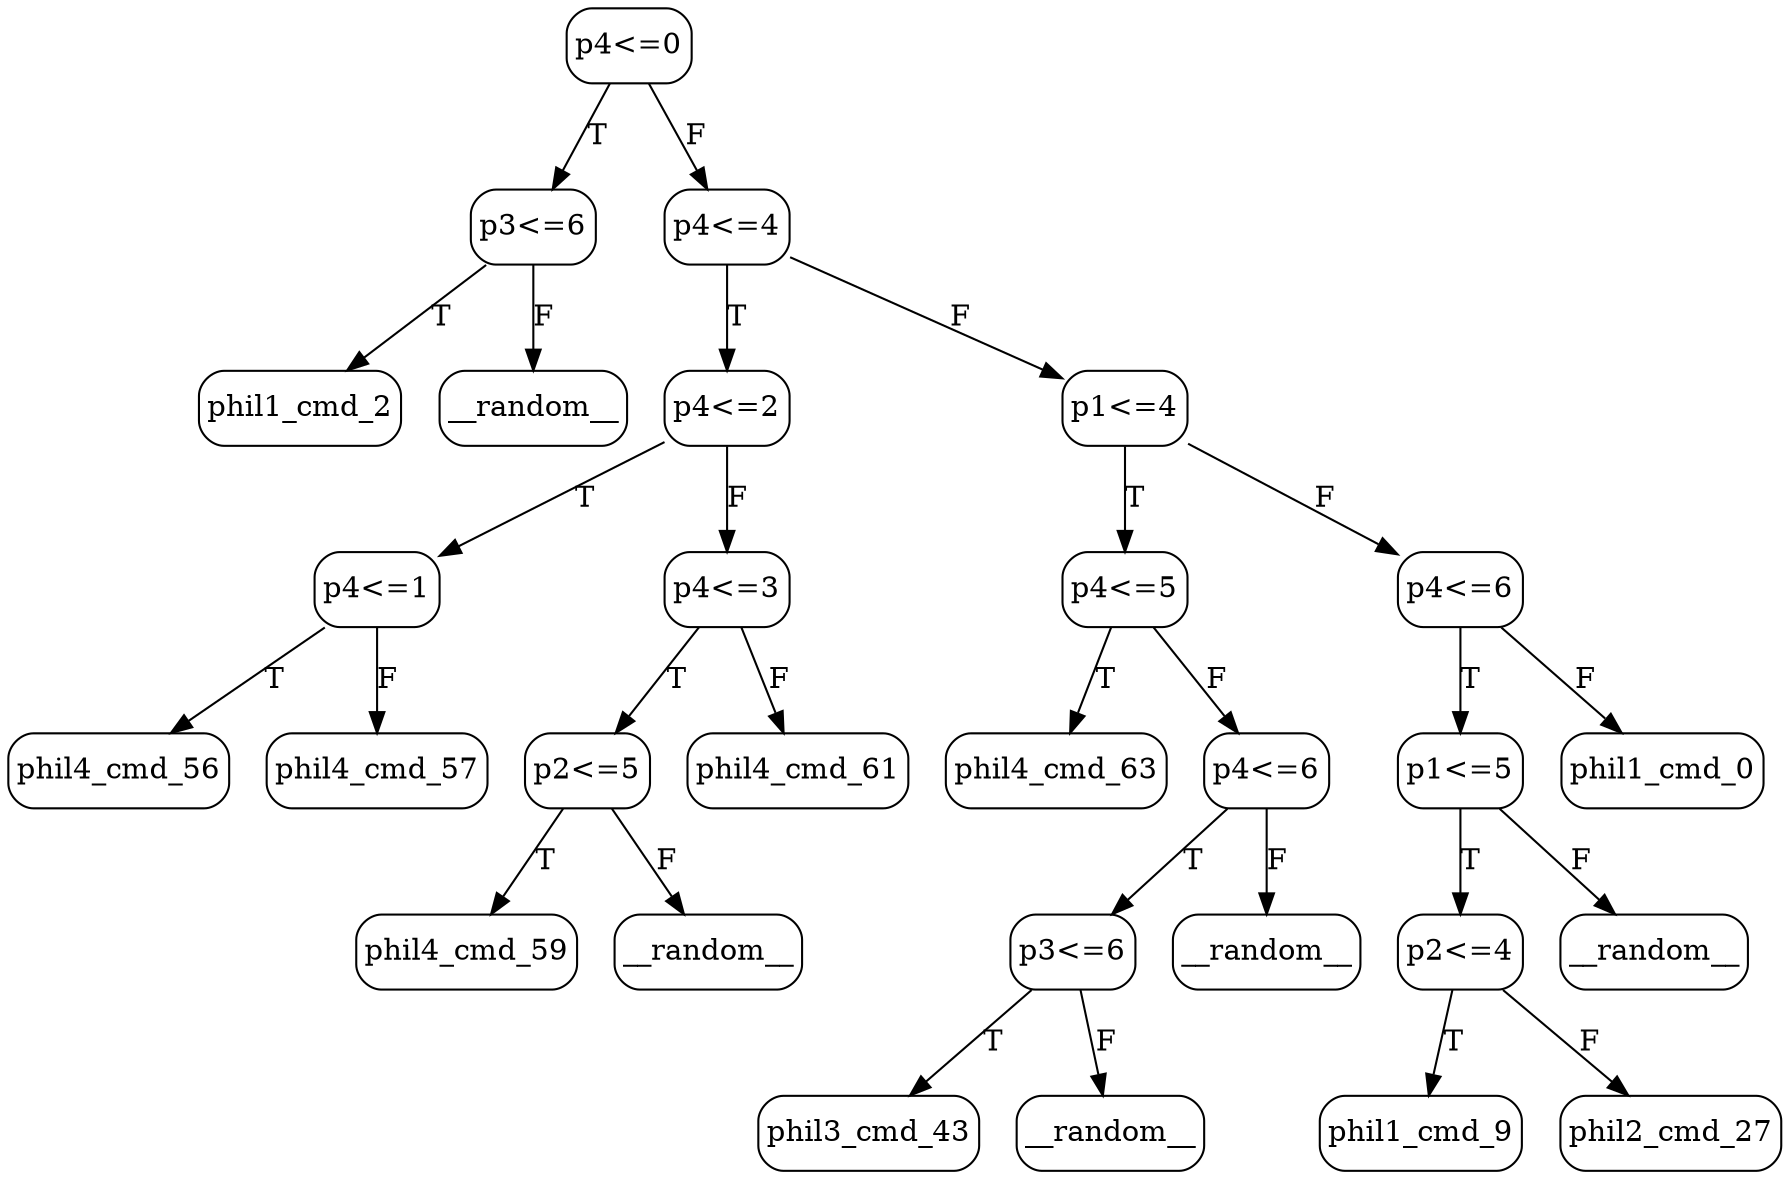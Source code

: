 // decision tree
digraph {
	4 [label=phil1_cmd_2 margin="0.05,0.05" shape=box style=rounded]
	11 [label=__random__ margin="0.05,0.05" shape=box style=rounded]
	1 [label="p3<=6" margin="0.05,0.05" shape=box style=rounded]
	1 -> 4 [label=T]
	1 -> 11 [label=F]
	68 [label=phil4_cmd_56 margin="0.05,0.05" shape=box style=rounded]
	71 [label=phil4_cmd_57 margin="0.05,0.05" shape=box style=rounded]
	66 [label="p4<=1" margin="0.05,0.05" shape=box style=rounded]
	66 -> 68 [label=T]
	66 -> 71 [label=F]
	84 [label=phil4_cmd_59 margin="0.05,0.05" shape=box style=rounded]
	85 [label=__random__ margin="0.05,0.05" shape=box style=rounded]
	83 [label="p2<=5" margin="0.05,0.05" shape=box style=rounded]
	83 -> 84 [label=T]
	83 -> 85 [label=F]
	86 [label=phil4_cmd_61 margin="0.05,0.05" shape=box style=rounded]
	81 [label="p4<=3" margin="0.05,0.05" shape=box style=rounded]
	81 -> 83 [label=T]
	81 -> 86 [label=F]
	65 [label="p4<=2" margin="0.05,0.05" shape=box style=rounded]
	65 -> 66 [label=T]
	65 -> 81 [label=F]
	98 [label=phil4_cmd_63 margin="0.05,0.05" shape=box style=rounded]
	107 [label=phil3_cmd_43 margin="0.05,0.05" shape=box style=rounded]
	108 [label=__random__ margin="0.05,0.05" shape=box style=rounded]
	106 [label="p3<=6" margin="0.05,0.05" shape=box style=rounded]
	106 -> 107 [label=T]
	106 -> 108 [label=F]
	109 [label=__random__ margin="0.05,0.05" shape=box style=rounded]
	105 [label="p4<=6" margin="0.05,0.05" shape=box style=rounded]
	105 -> 106 [label=T]
	105 -> 109 [label=F]
	97 [label="p4<=5" margin="0.05,0.05" shape=box style=rounded]
	97 -> 98 [label=T]
	97 -> 105 [label=F]
	115 [label=phil1_cmd_9 margin="0.05,0.05" shape=box style=rounded]
	116 [label=phil2_cmd_27 margin="0.05,0.05" shape=box style=rounded]
	114 [label="p2<=4" margin="0.05,0.05" shape=box style=rounded]
	114 -> 115 [label=T]
	114 -> 116 [label=F]
	117 [label=__random__ margin="0.05,0.05" shape=box style=rounded]
	113 [label="p1<=5" margin="0.05,0.05" shape=box style=rounded]
	113 -> 114 [label=T]
	113 -> 117 [label=F]
	120 [label=phil1_cmd_0 margin="0.05,0.05" shape=box style=rounded]
	112 [label="p4<=6" margin="0.05,0.05" shape=box style=rounded]
	112 -> 113 [label=T]
	112 -> 120 [label=F]
	96 [label="p1<=4" margin="0.05,0.05" shape=box style=rounded]
	96 -> 97 [label=T]
	96 -> 112 [label=F]
	64 [label="p4<=4" margin="0.05,0.05" shape=box style=rounded]
	64 -> 65 [label=T]
	64 -> 96 [label=F]
	0 [label="p4<=0" margin="0.05,0.05" shape=box style=rounded]
	0 -> 1 [label=T]
	0 -> 64 [label=F]
}

